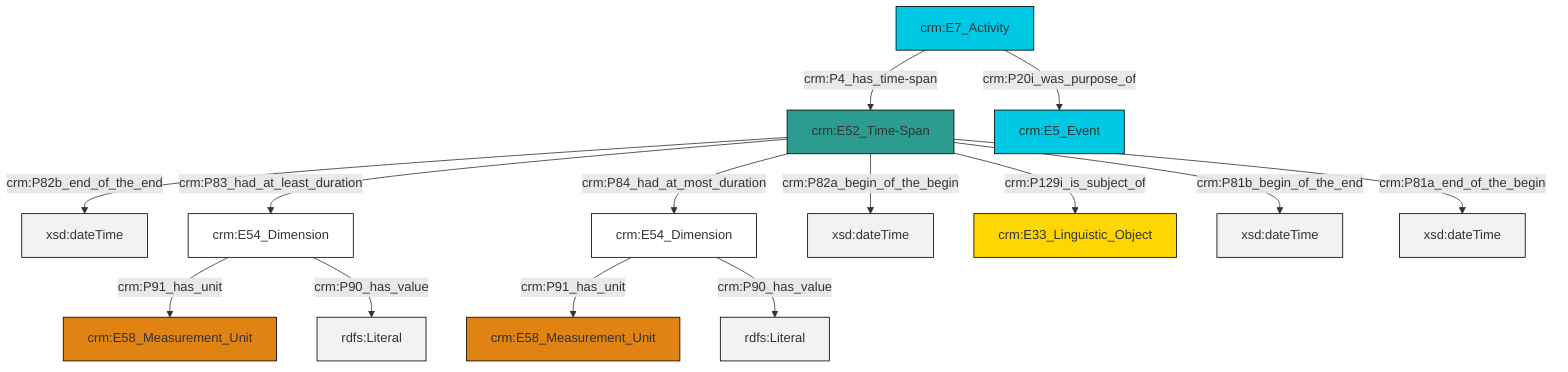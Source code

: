 graph TD
classDef Literal fill:#f2f2f2,stroke:#000000;
classDef CRM_Entity fill:#FFFFFF,stroke:#000000;
classDef Temporal_Entity fill:#00C9E6, stroke:#000000;
classDef Type fill:#E18312, stroke:#000000;
classDef Time-Span fill:#2C9C91, stroke:#000000;
classDef Appellation fill:#FFEB7F, stroke:#000000;
classDef Place fill:#008836, stroke:#000000;
classDef Persistent_Item fill:#B266B2, stroke:#000000;
classDef Conceptual_Object fill:#FFD700, stroke:#000000;
classDef Physical_Thing fill:#D2B48C, stroke:#000000;
classDef Actor fill:#f58aad, stroke:#000000;
classDef PC_Classes fill:#4ce600, stroke:#000000;
classDef Multi fill:#cccccc,stroke:#000000;

0["crm:E52_Time-Span"]:::Time-Span -->|crm:P82b_end_of_the_end| 1[xsd:dateTime]:::Literal
0["crm:E52_Time-Span"]:::Time-Span -->|crm:P83_had_at_least_duration| 2["crm:E54_Dimension"]:::CRM_Entity
3["crm:E54_Dimension"]:::CRM_Entity -->|crm:P91_has_unit| 4["crm:E58_Measurement_Unit"]:::Type
0["crm:E52_Time-Span"]:::Time-Span -->|crm:P82a_begin_of_the_begin| 5[xsd:dateTime]:::Literal
2["crm:E54_Dimension"]:::CRM_Entity -->|crm:P91_has_unit| 9["crm:E58_Measurement_Unit"]:::Type
2["crm:E54_Dimension"]:::CRM_Entity -->|crm:P90_has_value| 17[rdfs:Literal]:::Literal
0["crm:E52_Time-Span"]:::Time-Span -->|crm:P84_had_at_most_duration| 3["crm:E54_Dimension"]:::CRM_Entity
0["crm:E52_Time-Span"]:::Time-Span -->|crm:P81b_begin_of_the_end| 18[xsd:dateTime]:::Literal
0["crm:E52_Time-Span"]:::Time-Span -->|crm:P81a_end_of_the_begin| 19[xsd:dateTime]:::Literal
0["crm:E52_Time-Span"]:::Time-Span -->|crm:P129i_is_subject_of| 13["crm:E33_Linguistic_Object"]:::Conceptual_Object
6["crm:E7_Activity"]:::Temporal_Entity -->|crm:P20i_was_purpose_of| 15["crm:E5_Event"]:::Temporal_Entity
6["crm:E7_Activity"]:::Temporal_Entity -->|crm:P4_has_time-span| 0["crm:E52_Time-Span"]:::Time-Span
3["crm:E54_Dimension"]:::CRM_Entity -->|crm:P90_has_value| 20[rdfs:Literal]:::Literal